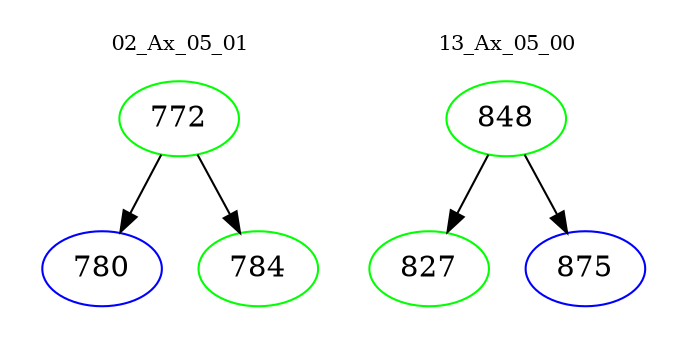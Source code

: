 digraph{
subgraph cluster_0 {
color = white
label = "02_Ax_05_01";
fontsize=10;
T0_772 [label="772", color="green"]
T0_772 -> T0_780 [color="black"]
T0_780 [label="780", color="blue"]
T0_772 -> T0_784 [color="black"]
T0_784 [label="784", color="green"]
}
subgraph cluster_1 {
color = white
label = "13_Ax_05_00";
fontsize=10;
T1_848 [label="848", color="green"]
T1_848 -> T1_827 [color="black"]
T1_827 [label="827", color="green"]
T1_848 -> T1_875 [color="black"]
T1_875 [label="875", color="blue"]
}
}
